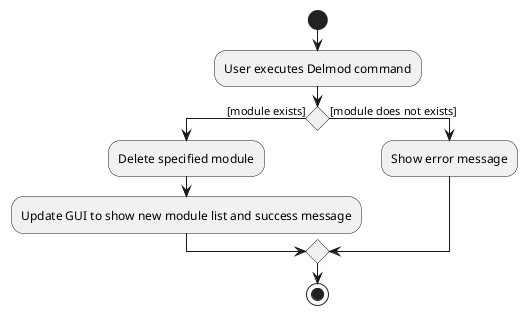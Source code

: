 @startuml
start
:User executes Delmod command;

'Since the beta syntax does not support placing the condition outside the
'diamond we place it as the true branch instead.

if () then ([module exists])
    :Delete specified module;
    :Update GUI to show new module list and success message;
else ([module does not exists])
    :Show error message;
endif
stop
@enduml
